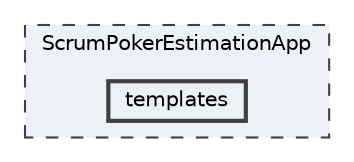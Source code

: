 digraph "ScrumPokerEstimationApp/templates"
{
 // LATEX_PDF_SIZE
  bgcolor="transparent";
  edge [fontname=Helvetica,fontsize=10,labelfontname=Helvetica,labelfontsize=10];
  node [fontname=Helvetica,fontsize=10,shape=box,height=0.2,width=0.4];
  compound=true
  subgraph clusterdir_c56816f8d9e1d607536d7730beee64d2 {
    graph [ bgcolor="#edf0f7", pencolor="grey25", label="ScrumPokerEstimationApp", fontname=Helvetica,fontsize=10 style="filled,dashed", URL="dir_c56816f8d9e1d607536d7730beee64d2.html",tooltip=""]
  dir_a6ed9145b7c021679993374c8ddf3341 [label="templates", fillcolor="#edf0f7", color="grey25", style="filled,bold", URL="dir_a6ed9145b7c021679993374c8ddf3341.html",tooltip=""];
  }
}
